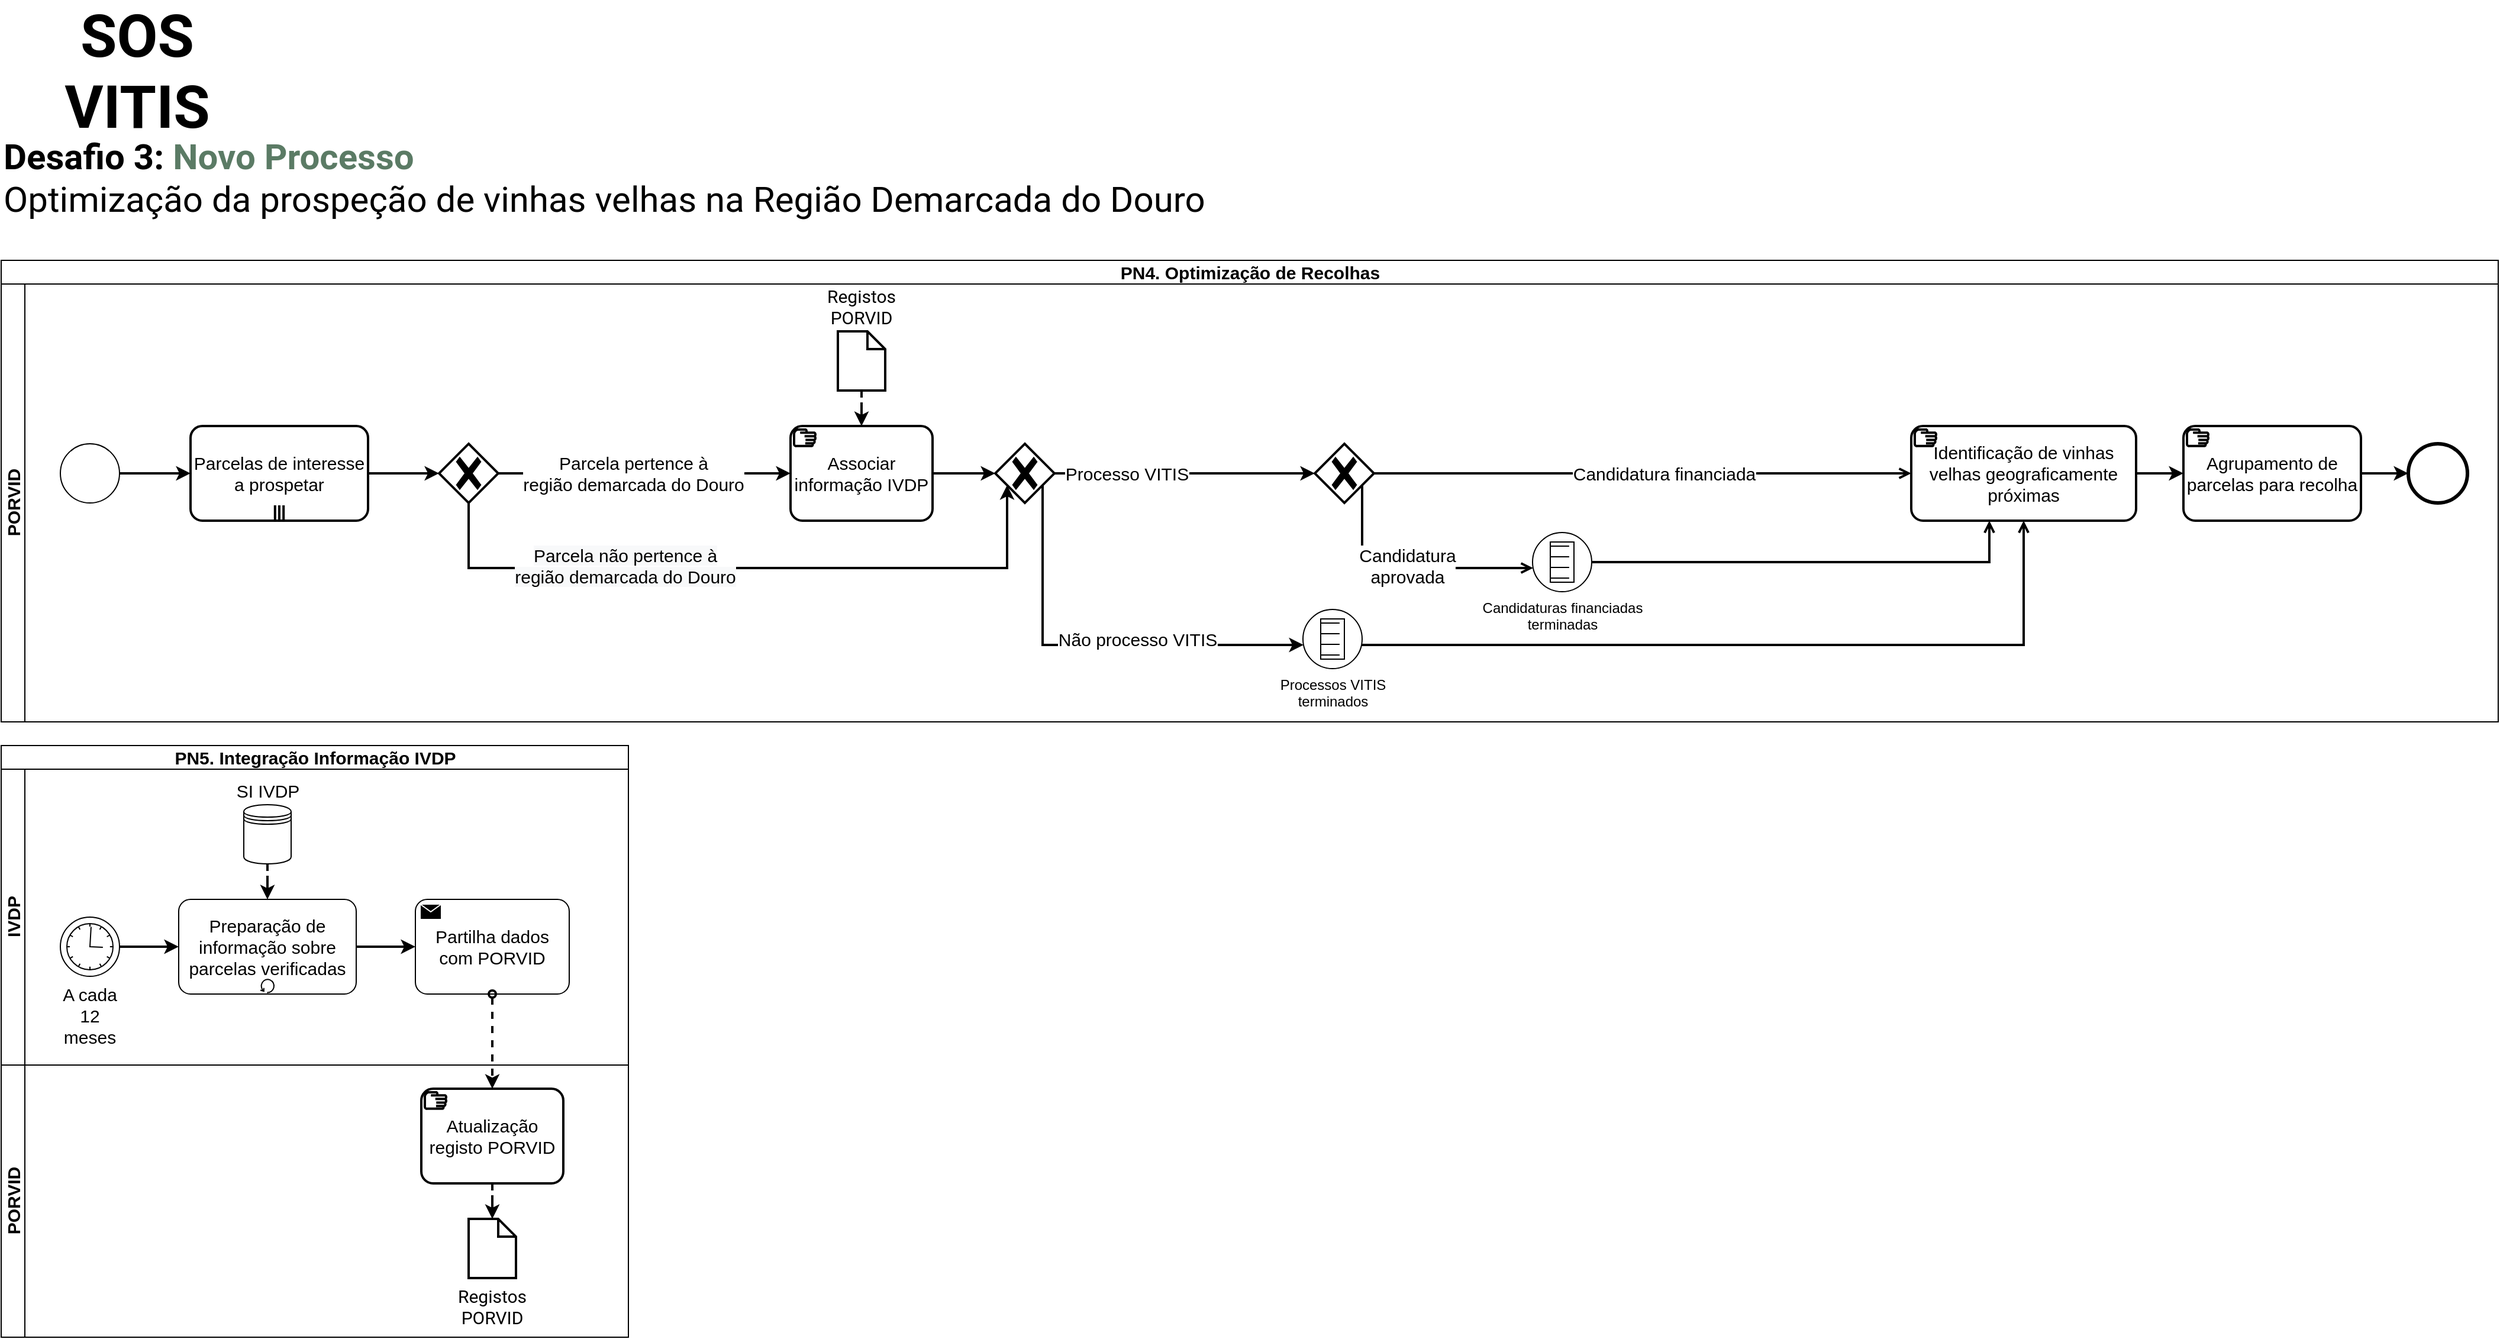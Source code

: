 <mxfile compressed="false" version="15.8.7" type="device">
  <diagram id="prtHgNgQTEPvFCAcTncT" name="Processos Alto Nível">
    <mxGraphModel dx="2370" dy="1493" grid="1" gridSize="10" guides="1" tooltips="1" connect="1" arrows="1" fold="1" page="1" pageScale="1" pageWidth="827" pageHeight="1169" math="0" shadow="0">
      <root>
        <mxCell id="0" />
        <mxCell id="1" parent="0" />
        <mxCell id="NLFkMVxidJrpuLbfi5vq-1" value="&lt;b&gt;Desafio 3: &lt;font color=&quot;#5b7b65&quot;&gt;Novo Processo&lt;/font&gt;&lt;/b&gt;&lt;br&gt;Optimização da prospeção de vinhas velhas na Região Demarcada do Douro" style="text;html=1;strokeColor=none;fillColor=none;align=left;verticalAlign=middle;whiteSpace=wrap;rounded=0;fontSize=30;fontFamily=Roboto;fontSource=https%3A%2F%2Ffonts.googleapis.com%2Fcss%3Ffamily%3DRoboto;" parent="1" vertex="1">
          <mxGeometry x="40" y="120" width="1060" height="100" as="geometry" />
        </mxCell>
        <mxCell id="8Ae6zeDYgx-UutW48Nks-54" value="&lt;font style=&quot;font-size: 50px;&quot;&gt;&lt;b style=&quot;font-size: 50px;&quot;&gt;SOS VITIS&lt;/b&gt;&lt;/font&gt;" style="text;html=1;strokeColor=none;fillColor=none;align=center;verticalAlign=middle;whiteSpace=wrap;rounded=0;fontFamily=Roboto;fontSize=50;fontColor=#000000;fontSource=https%3A%2F%2Ffonts.googleapis.com%2Fcss%3Ffamily%3DRoboto;" parent="1" vertex="1">
          <mxGeometry x="40" y="40" width="230" height="80" as="geometry" />
        </mxCell>
        <mxCell id="RrkdCd4so9SFuspl1RXy-1" value="&lt;span style=&quot;font-size: 15px ; background-color: rgb(255 , 255 , 255)&quot;&gt;PN4. Optimização de Recolhas&lt;/span&gt;" style="swimlane;html=1;childLayout=stackLayout;resizeParent=1;resizeParentMax=0;horizontal=1;startSize=20;horizontalStack=0;" parent="1" vertex="1">
          <mxGeometry x="40" y="240" width="2110" height="390" as="geometry">
            <mxRectangle x="40" y="1730" width="250" height="20" as="alternateBounds" />
          </mxGeometry>
        </mxCell>
        <mxCell id="RrkdCd4so9SFuspl1RXy-3" value="&lt;span style=&quot;font-size: 15px&quot;&gt;PORVID&lt;/span&gt;" style="swimlane;html=1;startSize=20;horizontal=0;" parent="RrkdCd4so9SFuspl1RXy-1" vertex="1">
          <mxGeometry y="20" width="2110" height="370" as="geometry" />
        </mxCell>
        <mxCell id="RrkdCd4so9SFuspl1RXy-9" value="" style="points=[[0.25,0.25,0],[0.5,0,0],[0.75,0.25,0],[1,0.5,0],[0.75,0.75,0],[0.5,1,0],[0.25,0.75,0],[0,0.5,0]];shape=mxgraph.bpmn.gateway2;html=1;verticalLabelPosition=bottom;labelBackgroundColor=#ffffff;verticalAlign=top;align=center;perimeter=rhombusPerimeter;outlineConnect=0;outline=none;symbol=none;gwType=exclusive;fontSize=15;strokeWidth=2;" parent="RrkdCd4so9SFuspl1RXy-3" vertex="1">
          <mxGeometry x="840" y="135" width="50" height="50" as="geometry" />
        </mxCell>
        <mxCell id="RrkdCd4so9SFuspl1RXy-10" value="Processo VITIS" style="edgeStyle=orthogonalEdgeStyle;rounded=0;orthogonalLoop=1;jettySize=auto;html=1;fontSize=15;startArrow=none;startFill=0;endArrow=classic;endFill=1;strokeWidth=2;" parent="RrkdCd4so9SFuspl1RXy-3" source="RrkdCd4so9SFuspl1RXy-9" target="RrkdCd4so9SFuspl1RXy-33" edge="1">
          <mxGeometry x="-0.448" relative="1" as="geometry">
            <mxPoint x="1230" y="160" as="targetPoint" />
            <mxPoint as="offset" />
          </mxGeometry>
        </mxCell>
        <mxCell id="RrkdCd4so9SFuspl1RXy-11" style="edgeStyle=orthogonalEdgeStyle;rounded=0;orthogonalLoop=1;jettySize=auto;html=1;fontSize=15;startArrow=none;startFill=0;endArrow=classic;endFill=1;strokeWidth=2;" parent="RrkdCd4so9SFuspl1RXy-3" source="RrkdCd4so9SFuspl1RXy-9" target="RrkdCd4so9SFuspl1RXy-23" edge="1">
          <mxGeometry relative="1" as="geometry">
            <Array as="points">
              <mxPoint x="880" y="305" />
            </Array>
            <mxPoint x="1150" y="255" as="targetPoint" />
          </mxGeometry>
        </mxCell>
        <mxCell id="RrkdCd4so9SFuspl1RXy-12" value="Não processo VITIS" style="edgeLabel;html=1;align=center;verticalAlign=middle;resizable=0;points=[];fontSize=15;" parent="RrkdCd4so9SFuspl1RXy-11" vertex="1" connectable="0">
          <mxGeometry x="-0.097" y="-1" relative="1" as="geometry">
            <mxPoint x="54" y="-6" as="offset" />
          </mxGeometry>
        </mxCell>
        <mxCell id="RrkdCd4so9SFuspl1RXy-13" style="edgeStyle=orthogonalEdgeStyle;rounded=0;orthogonalLoop=1;jettySize=auto;html=1;startArrow=none;startFill=0;endArrow=classic;endFill=1;strokeWidth=2;" parent="RrkdCd4so9SFuspl1RXy-3" source="RrkdCd4so9SFuspl1RXy-72" target="RrkdCd4so9SFuspl1RXy-17" edge="1">
          <mxGeometry relative="1" as="geometry">
            <mxPoint x="2138.0" y="160.0" as="targetPoint" />
            <mxPoint x="2064" y="160" as="sourcePoint" />
          </mxGeometry>
        </mxCell>
        <mxCell id="RrkdCd4so9SFuspl1RXy-17" value="" style="points=[[0.145,0.145,0],[0.5,0,0],[0.855,0.145,0],[1,0.5,0],[0.855,0.855,0],[0.5,1,0],[0.145,0.855,0],[0,0.5,0]];shape=mxgraph.bpmn.event;html=1;verticalLabelPosition=bottom;labelBackgroundColor=#ffffff;verticalAlign=top;align=center;perimeter=ellipsePerimeter;outlineConnect=0;aspect=fixed;outline=end;symbol=terminate2;rounded=0;shadow=0;glass=0;sketch=0;fontSize=15;" parent="RrkdCd4so9SFuspl1RXy-3" vertex="1">
          <mxGeometry x="2034" y="135" width="50" height="50" as="geometry" />
        </mxCell>
        <mxCell id="RrkdCd4so9SFuspl1RXy-18" style="edgeStyle=orthogonalEdgeStyle;rounded=0;jumpStyle=arc;orthogonalLoop=1;jettySize=auto;html=1;labelBackgroundColor=default;fontSize=15;startArrow=none;startFill=0;endArrow=classic;endFill=1;strokeWidth=2;" parent="RrkdCd4so9SFuspl1RXy-3" source="RrkdCd4so9SFuspl1RXy-19" target="RrkdCd4so9SFuspl1RXy-21" edge="1">
          <mxGeometry relative="1" as="geometry" />
        </mxCell>
        <mxCell id="RrkdCd4so9SFuspl1RXy-19" value="" style="points=[[0.145,0.145,0],[0.5,0,0],[0.855,0.145,0],[1,0.5,0],[0.855,0.855,0],[0.5,1,0],[0.145,0.855,0],[0,0.5,0]];shape=mxgraph.bpmn.event;html=1;verticalLabelPosition=bottom;labelBackgroundColor=#ffffff;verticalAlign=top;align=center;perimeter=ellipsePerimeter;outlineConnect=0;aspect=fixed;outline=standard;symbol=general;" parent="RrkdCd4so9SFuspl1RXy-3" vertex="1">
          <mxGeometry x="50" y="135" width="50" height="50" as="geometry" />
        </mxCell>
        <mxCell id="RrkdCd4so9SFuspl1RXy-20" style="edgeStyle=orthogonalEdgeStyle;rounded=0;jumpStyle=arc;orthogonalLoop=1;jettySize=auto;html=1;labelBackgroundColor=default;fontSize=15;startArrow=none;startFill=0;endArrow=classic;endFill=1;strokeWidth=2;" parent="RrkdCd4so9SFuspl1RXy-3" source="RrkdCd4so9SFuspl1RXy-21" target="RrkdCd4so9SFuspl1RXy-27" edge="1">
          <mxGeometry relative="1" as="geometry">
            <mxPoint x="410" y="150.0" as="sourcePoint" />
            <mxPoint x="370.0" y="150" as="targetPoint" />
          </mxGeometry>
        </mxCell>
        <mxCell id="RrkdCd4so9SFuspl1RXy-21" value="Parcelas de interesse a prospetar" style="points=[[0.25,0,0],[0.5,0,0],[0.75,0,0],[1,0.25,0],[1,0.5,0],[1,0.75,0],[0.75,1,0],[0.5,1,0],[0.25,1,0],[0,0.75,0],[0,0.5,0],[0,0.25,0]];shape=mxgraph.bpmn.task;whiteSpace=wrap;rectStyle=rounded;size=10;taskMarker=abstract;isLoopMultiParallel=1;fontSize=15;strokeWidth=2;" parent="RrkdCd4so9SFuspl1RXy-3" vertex="1">
          <mxGeometry x="160" y="120" width="150" height="80" as="geometry" />
        </mxCell>
        <mxCell id="RrkdCd4so9SFuspl1RXy-22" style="edgeStyle=orthogonalEdgeStyle;rounded=0;jumpStyle=arc;orthogonalLoop=1;jettySize=auto;html=1;labelBackgroundColor=default;fontSize=15;startArrow=none;startFill=0;endArrow=open;endFill=0;strokeWidth=2;" parent="RrkdCd4so9SFuspl1RXy-3" source="RrkdCd4so9SFuspl1RXy-23" target="RrkdCd4so9SFuspl1RXy-70" edge="1">
          <mxGeometry relative="1" as="geometry">
            <Array as="points">
              <mxPoint x="1709" y="305" />
            </Array>
          </mxGeometry>
        </mxCell>
        <mxCell id="RrkdCd4so9SFuspl1RXy-23" value="Processos VITIS &lt;br&gt;terminados" style="points=[[0.145,0.145,0],[0.5,0,0],[0.855,0.145,0],[1,0.5,0],[0.855,0.855,0],[0.5,1,0],[0.145,0.855,0],[0,0.5,0]];shape=mxgraph.bpmn.event;html=1;verticalLabelPosition=bottom;labelBackgroundColor=#ffffff;verticalAlign=top;align=center;perimeter=ellipsePerimeter;outlineConnect=0;aspect=fixed;outline=standard;symbol=conditional;fillColor=none;" parent="RrkdCd4so9SFuspl1RXy-3" vertex="1">
          <mxGeometry x="1100" y="275" width="50" height="50" as="geometry" />
        </mxCell>
        <mxCell id="RrkdCd4so9SFuspl1RXy-24" value="Parcela pertence à&lt;br&gt;região demarcada do Douro" style="edgeStyle=orthogonalEdgeStyle;rounded=0;jumpStyle=arc;orthogonalLoop=1;jettySize=auto;html=1;labelBackgroundColor=default;fontSize=15;startArrow=none;startFill=0;endArrow=classic;endFill=1;strokeWidth=2;" parent="RrkdCd4so9SFuspl1RXy-3" source="RrkdCd4so9SFuspl1RXy-27" target="RrkdCd4so9SFuspl1RXy-69" edge="1">
          <mxGeometry x="-0.071" relative="1" as="geometry">
            <mxPoint x="670" y="160" as="targetPoint" />
            <mxPoint x="-1" as="offset" />
          </mxGeometry>
        </mxCell>
        <mxCell id="RrkdCd4so9SFuspl1RXy-25" style="edgeStyle=orthogonalEdgeStyle;rounded=0;jumpStyle=arc;orthogonalLoop=1;jettySize=auto;html=1;labelBackgroundColor=default;fontSize=15;startArrow=none;startFill=0;endArrow=classic;endFill=1;strokeWidth=2;" parent="RrkdCd4so9SFuspl1RXy-3" source="RrkdCd4so9SFuspl1RXy-27" target="RrkdCd4so9SFuspl1RXy-9" edge="1">
          <mxGeometry relative="1" as="geometry">
            <mxPoint x="830" y="240" as="targetPoint" />
            <Array as="points">
              <mxPoint x="395" y="240" />
              <mxPoint x="850" y="240" />
            </Array>
          </mxGeometry>
        </mxCell>
        <mxCell id="RrkdCd4so9SFuspl1RXy-26" value="&lt;span style=&quot;background-color: rgb(248 , 249 , 250)&quot;&gt;Parcela não pertence à&lt;/span&gt;&lt;br style=&quot;background-color: rgb(248 , 249 , 250)&quot;&gt;&lt;span style=&quot;background-color: rgb(248 , 249 , 250)&quot;&gt;região demarcada do Douro&lt;/span&gt;" style="edgeLabel;html=1;align=center;verticalAlign=middle;resizable=0;points=[];fontSize=15;" parent="RrkdCd4so9SFuspl1RXy-25" vertex="1" connectable="0">
          <mxGeometry x="0.134" y="2" relative="1" as="geometry">
            <mxPoint x="-142" as="offset" />
          </mxGeometry>
        </mxCell>
        <mxCell id="RrkdCd4so9SFuspl1RXy-27" value="" style="points=[[0.25,0.25,0],[0.5,0,0],[0.75,0.25,0],[1,0.5,0],[0.75,0.75,0],[0.5,1,0],[0.25,0.75,0],[0,0.5,0]];shape=mxgraph.bpmn.gateway2;html=1;verticalLabelPosition=bottom;labelBackgroundColor=#ffffff;verticalAlign=top;align=center;perimeter=rhombusPerimeter;outlineConnect=0;outline=none;symbol=none;gwType=exclusive;fontSize=15;strokeWidth=2;" parent="RrkdCd4so9SFuspl1RXy-3" vertex="1">
          <mxGeometry x="370" y="135" width="50" height="50" as="geometry" />
        </mxCell>
        <mxCell id="RrkdCd4so9SFuspl1RXy-28" style="edgeStyle=orthogonalEdgeStyle;rounded=0;jumpStyle=arc;orthogonalLoop=1;jettySize=auto;html=1;labelBackgroundColor=default;fontSize=15;startArrow=none;startFill=0;endArrow=classic;endFill=1;strokeWidth=2;" parent="RrkdCd4so9SFuspl1RXy-3" source="RrkdCd4so9SFuspl1RXy-69" target="RrkdCd4so9SFuspl1RXy-9" edge="1">
          <mxGeometry relative="1" as="geometry">
            <mxPoint x="790" y="160" as="sourcePoint" />
          </mxGeometry>
        </mxCell>
        <mxCell id="RrkdCd4so9SFuspl1RXy-29" style="edgeStyle=orthogonalEdgeStyle;rounded=0;jumpStyle=arc;orthogonalLoop=1;jettySize=auto;html=1;labelBackgroundColor=default;fontSize=15;startArrow=none;startFill=0;endArrow=open;endFill=0;strokeWidth=2;" parent="RrkdCd4so9SFuspl1RXy-3" source="RrkdCd4so9SFuspl1RXy-33" target="RrkdCd4so9SFuspl1RXy-70" edge="1">
          <mxGeometry relative="1" as="geometry">
            <mxPoint x="1370" y="160" as="targetPoint" />
          </mxGeometry>
        </mxCell>
        <mxCell id="RrkdCd4so9SFuspl1RXy-30" value="Candidatura financiada" style="edgeLabel;html=1;align=center;verticalAlign=middle;resizable=0;points=[];fontSize=15;" parent="RrkdCd4so9SFuspl1RXy-29" vertex="1" connectable="0">
          <mxGeometry x="0.269" relative="1" as="geometry">
            <mxPoint x="-43" as="offset" />
          </mxGeometry>
        </mxCell>
        <mxCell id="RrkdCd4so9SFuspl1RXy-31" style="edgeStyle=orthogonalEdgeStyle;rounded=0;jumpStyle=arc;orthogonalLoop=1;jettySize=auto;html=1;labelBackgroundColor=default;fontSize=15;startArrow=none;startFill=0;endArrow=open;endFill=0;strokeWidth=2;" parent="RrkdCd4so9SFuspl1RXy-3" source="RrkdCd4so9SFuspl1RXy-33" target="RrkdCd4so9SFuspl1RXy-35" edge="1">
          <mxGeometry relative="1" as="geometry">
            <Array as="points">
              <mxPoint x="1150" y="240" />
            </Array>
          </mxGeometry>
        </mxCell>
        <mxCell id="RrkdCd4so9SFuspl1RXy-32" value="Candidatura &lt;br&gt;aprovada" style="edgeLabel;html=1;align=center;verticalAlign=middle;resizable=0;points=[];fontSize=15;" parent="RrkdCd4so9SFuspl1RXy-31" vertex="1" connectable="0">
          <mxGeometry x="0.008" y="2" relative="1" as="geometry">
            <mxPoint as="offset" />
          </mxGeometry>
        </mxCell>
        <mxCell id="RrkdCd4so9SFuspl1RXy-33" value="" style="points=[[0.25,0.25,0],[0.5,0,0],[0.75,0.25,0],[1,0.5,0],[0.75,0.75,0],[0.5,1,0],[0.25,0.75,0],[0,0.5,0]];shape=mxgraph.bpmn.gateway2;html=1;verticalLabelPosition=bottom;labelBackgroundColor=#ffffff;verticalAlign=top;align=center;perimeter=rhombusPerimeter;outlineConnect=0;outline=none;symbol=none;gwType=exclusive;fontSize=15;strokeWidth=2;" parent="RrkdCd4so9SFuspl1RXy-3" vertex="1">
          <mxGeometry x="1110" y="135" width="50" height="50" as="geometry" />
        </mxCell>
        <mxCell id="RrkdCd4so9SFuspl1RXy-34" style="edgeStyle=orthogonalEdgeStyle;rounded=0;jumpStyle=arc;orthogonalLoop=1;jettySize=auto;html=1;labelBackgroundColor=default;fontSize=15;startArrow=none;startFill=0;endArrow=open;endFill=0;strokeWidth=2;" parent="RrkdCd4so9SFuspl1RXy-3" source="RrkdCd4so9SFuspl1RXy-35" target="RrkdCd4so9SFuspl1RXy-70" edge="1">
          <mxGeometry relative="1" as="geometry">
            <mxPoint x="1460" y="200" as="targetPoint" />
            <Array as="points">
              <mxPoint x="1680" y="235" />
            </Array>
          </mxGeometry>
        </mxCell>
        <mxCell id="RrkdCd4so9SFuspl1RXy-35" value="Candidaturas financiadas &lt;br&gt;terminadas" style="points=[[0.145,0.145,0],[0.5,0,0],[0.855,0.145,0],[1,0.5,0],[0.855,0.855,0],[0.5,1,0],[0.145,0.855,0],[0,0.5,0]];shape=mxgraph.bpmn.event;html=1;verticalLabelPosition=bottom;labelBackgroundColor=#ffffff;verticalAlign=top;align=center;perimeter=ellipsePerimeter;outlineConnect=0;aspect=fixed;outline=standard;symbol=conditional;fillColor=none;" parent="RrkdCd4so9SFuspl1RXy-3" vertex="1">
          <mxGeometry x="1294" y="210" width="50" height="50" as="geometry" />
        </mxCell>
        <mxCell id="RrkdCd4so9SFuspl1RXy-51" style="edgeStyle=orthogonalEdgeStyle;rounded=0;jumpStyle=arc;orthogonalLoop=1;jettySize=auto;html=1;dashed=1;fontFamily=Roboto;fontSource=https%3A%2F%2Ffonts.googleapis.com%2Fcss%3Ffamily%3DRoboto;fontSize=15;fontColor=#000000;startArrow=none;startFill=0;endArrow=classic;endFill=1;strokeWidth=2;" parent="RrkdCd4so9SFuspl1RXy-3" source="RrkdCd4so9SFuspl1RXy-49" target="RrkdCd4so9SFuspl1RXy-69" edge="1">
          <mxGeometry relative="1" as="geometry">
            <mxPoint x="730" y="120" as="targetPoint" />
          </mxGeometry>
        </mxCell>
        <mxCell id="RrkdCd4so9SFuspl1RXy-49" value="Registos PORVID" style="shape=mxgraph.bpmn.data;labelPosition=center;verticalLabelPosition=top;align=center;verticalAlign=bottom;whiteSpace=wrap;size=15;html=1;fontFamily=Roboto;fontSource=https%3A%2F%2Ffonts.googleapis.com%2Fcss%3Ffamily%3DRoboto;fontSize=15;fontColor=#000000;strokeColor=default;strokeWidth=2;fillColor=default;gradientColor=none;" parent="RrkdCd4so9SFuspl1RXy-3" vertex="1">
          <mxGeometry x="707" y="40" width="40" height="50" as="geometry" />
        </mxCell>
        <mxCell id="RrkdCd4so9SFuspl1RXy-69" value="&lt;span style=&quot;font-family: &amp;#34;helvetica&amp;#34;&quot;&gt;Associar informação IVDP&lt;/span&gt;" style="points=[[0.25,0,0],[0.5,0,0],[0.75,0,0],[1,0.25,0],[1,0.5,0],[1,0.75,0],[0.75,1,0],[0.5,1,0],[0.25,1,0],[0,0.75,0],[0,0.5,0],[0,0.25,0]];shape=mxgraph.bpmn.task;whiteSpace=wrap;rectStyle=rounded;size=10;taskMarker=manual;fontFamily=Roboto;fontSource=https%3A%2F%2Ffonts.googleapis.com%2Fcss%3Ffamily%3DRoboto;fontSize=15;fontColor=#000000;strokeColor=default;strokeWidth=2;fillColor=default;gradientColor=none;html=1;" parent="RrkdCd4so9SFuspl1RXy-3" vertex="1">
          <mxGeometry x="667" y="120" width="120" height="80" as="geometry" />
        </mxCell>
        <mxCell id="RrkdCd4so9SFuspl1RXy-73" style="edgeStyle=orthogonalEdgeStyle;rounded=0;jumpStyle=arc;orthogonalLoop=1;jettySize=auto;html=1;fontFamily=Roboto;fontSource=https%3A%2F%2Ffonts.googleapis.com%2Fcss%3Ffamily%3DRoboto;fontSize=15;fontColor=#000000;startArrow=none;startFill=0;endArrow=classic;endFill=1;strokeWidth=2;" parent="RrkdCd4so9SFuspl1RXy-3" source="RrkdCd4so9SFuspl1RXy-70" target="RrkdCd4so9SFuspl1RXy-72" edge="1">
          <mxGeometry relative="1" as="geometry" />
        </mxCell>
        <mxCell id="RrkdCd4so9SFuspl1RXy-70" value="&lt;span style=&quot;font-family: &amp;#34;helvetica&amp;#34;&quot;&gt;Identificação de vinhas velhas&amp;nbsp;geograficamente próximas&lt;/span&gt;" style="points=[[0.25,0,0],[0.5,0,0],[0.75,0,0],[1,0.25,0],[1,0.5,0],[1,0.75,0],[0.75,1,0],[0.5,1,0],[0.25,1,0],[0,0.75,0],[0,0.5,0],[0,0.25,0]];shape=mxgraph.bpmn.task;whiteSpace=wrap;rectStyle=rounded;size=10;taskMarker=manual;fontFamily=Roboto;fontSource=https%3A%2F%2Ffonts.googleapis.com%2Fcss%3Ffamily%3DRoboto;fontSize=15;fontColor=#000000;strokeColor=default;strokeWidth=2;fillColor=default;gradientColor=none;html=1;" parent="RrkdCd4so9SFuspl1RXy-3" vertex="1">
          <mxGeometry x="1614" y="120" width="190" height="80" as="geometry" />
        </mxCell>
        <mxCell id="RrkdCd4so9SFuspl1RXy-72" value="&lt;span style=&quot;font-family: &amp;#34;helvetica&amp;#34;&quot;&gt;Agrupamento de parcelas para recolha&lt;/span&gt;" style="points=[[0.25,0,0],[0.5,0,0],[0.75,0,0],[1,0.25,0],[1,0.5,0],[1,0.75,0],[0.75,1,0],[0.5,1,0],[0.25,1,0],[0,0.75,0],[0,0.5,0],[0,0.25,0]];shape=mxgraph.bpmn.task;whiteSpace=wrap;rectStyle=rounded;size=10;taskMarker=manual;fontFamily=Roboto;fontSource=https%3A%2F%2Ffonts.googleapis.com%2Fcss%3Ffamily%3DRoboto;fontSize=15;fontColor=#000000;strokeColor=default;strokeWidth=2;fillColor=default;gradientColor=none;html=1;" parent="RrkdCd4so9SFuspl1RXy-3" vertex="1">
          <mxGeometry x="1844" y="120" width="150" height="80" as="geometry" />
        </mxCell>
        <mxCell id="RrkdCd4so9SFuspl1RXy-54" value="&lt;span style=&quot;background-color: rgb(255 , 255 , 255)&quot;&gt;PN5. Integração Informação IVDP&lt;/span&gt;" style="swimlane;html=1;childLayout=stackLayout;resizeParent=1;resizeParentMax=0;horizontal=1;startSize=20;horizontalStack=0;fontSize=15;" parent="1" vertex="1">
          <mxGeometry x="40" y="650" width="530" height="500" as="geometry" />
        </mxCell>
        <mxCell id="RrkdCd4so9SFuspl1RXy-55" value="IVDP" style="swimlane;html=1;startSize=20;horizontal=0;fontSize=15;" parent="RrkdCd4so9SFuspl1RXy-54" vertex="1">
          <mxGeometry y="20" width="530" height="250" as="geometry" />
        </mxCell>
        <mxCell id="RrkdCd4so9SFuspl1RXy-56" value="SI IVDP" style="shape=datastore;labelPosition=center;verticalLabelPosition=top;align=center;verticalAlign=bottom;rounded=0;shadow=0;glass=0;sketch=0;fontSize=15;html=1;" parent="RrkdCd4so9SFuspl1RXy-55" vertex="1">
          <mxGeometry x="205" y="30" width="40" height="50" as="geometry" />
        </mxCell>
        <mxCell id="RrkdCd4so9SFuspl1RXy-57" value="Partilha dados com PORVID" style="points=[[0.25,0,0],[0.5,0,0],[0.75,0,0],[1,0.25,0],[1,0.5,0],[1,0.75,0],[0.75,1,0],[0.5,1,0],[0.25,1,0],[0,0.75,0],[0,0.5,0],[0,0.25,0]];shape=mxgraph.bpmn.task;whiteSpace=wrap;rectStyle=rounded;size=10;taskMarker=send;rounded=0;shadow=0;glass=0;sketch=0;fontSize=15;align=center;verticalAlign=middle;html=1;strokeWidth=1;" parent="RrkdCd4so9SFuspl1RXy-55" vertex="1">
          <mxGeometry x="350" y="110" width="130" height="80" as="geometry" />
        </mxCell>
        <mxCell id="RrkdCd4so9SFuspl1RXy-58" value="&lt;span style=&quot;font-family: &amp;#34;helvetica&amp;#34;&quot;&gt;Preparação de informação sobre parcelas verificadas&lt;/span&gt;" style="points=[[0.25,0,0],[0.5,0,0],[0.75,0,0],[1,0.25,0],[1,0.5,0],[1,0.75,0],[0.75,1,0],[0.5,1,0],[0.25,1,0],[0,0.75,0],[0,0.5,0],[0,0.25,0]];shape=mxgraph.bpmn.task;whiteSpace=wrap;rectStyle=rounded;size=10;taskMarker=abstract;isLoopStandard=1;fontFamily=Roboto;fontSource=https%3A%2F%2Ffonts.googleapis.com%2Fcss%3Ffamily%3DRoboto;fontSize=15;fontColor=#000000;strokeColor=default;strokeWidth=1;fillColor=default;gradientColor=none;html=1;" parent="RrkdCd4so9SFuspl1RXy-55" vertex="1">
          <mxGeometry x="150" y="110" width="150" height="80" as="geometry" />
        </mxCell>
        <mxCell id="RrkdCd4so9SFuspl1RXy-59" style="edgeStyle=orthogonalEdgeStyle;rounded=0;jumpStyle=arc;orthogonalLoop=1;jettySize=auto;html=1;labelBackgroundColor=default;fontSize=15;startArrow=none;startFill=0;endArrow=classic;endFill=1;strokeWidth=2;" parent="RrkdCd4so9SFuspl1RXy-55" source="RrkdCd4so9SFuspl1RXy-62" target="RrkdCd4so9SFuspl1RXy-58" edge="1">
          <mxGeometry relative="1" as="geometry">
            <mxPoint x="150" y="150" as="targetPoint" />
            <mxPoint x="90" y="150" as="sourcePoint" />
          </mxGeometry>
        </mxCell>
        <mxCell id="RrkdCd4so9SFuspl1RXy-60" style="edgeStyle=orthogonalEdgeStyle;rounded=0;orthogonalLoop=1;jettySize=auto;html=1;fontSize=15;startArrow=none;startFill=0;endArrow=classic;endFill=1;strokeWidth=2;dashed=1;" parent="RrkdCd4so9SFuspl1RXy-55" source="RrkdCd4so9SFuspl1RXy-56" target="RrkdCd4so9SFuspl1RXy-58" edge="1">
          <mxGeometry relative="1" as="geometry">
            <mxPoint x="225" y="190" as="targetPoint" />
          </mxGeometry>
        </mxCell>
        <mxCell id="RrkdCd4so9SFuspl1RXy-61" style="edgeStyle=orthogonalEdgeStyle;rounded=0;orthogonalLoop=1;jettySize=auto;html=1;fontSize=15;startArrow=none;startFill=0;endArrow=classic;endFill=1;strokeWidth=2;" parent="RrkdCd4so9SFuspl1RXy-55" source="RrkdCd4so9SFuspl1RXy-58" target="RrkdCd4so9SFuspl1RXy-57" edge="1">
          <mxGeometry relative="1" as="geometry">
            <mxPoint x="300" y="150" as="sourcePoint" />
          </mxGeometry>
        </mxCell>
        <mxCell id="RrkdCd4so9SFuspl1RXy-62" value="A cada 12 meses" style="points=[[0.145,0.145,0],[0.5,0,0],[0.855,0.145,0],[1,0.5,0],[0.855,0.855,0],[0.5,1,0],[0.145,0.855,0],[0,0.5,0]];shape=mxgraph.bpmn.event;html=1;verticalLabelPosition=bottom;labelBackgroundColor=#ffffff;verticalAlign=top;align=center;perimeter=ellipsePerimeter;outlineConnect=0;aspect=fixed;outline=standard;symbol=timer;fontSize=15;whiteSpace=wrap;" parent="RrkdCd4so9SFuspl1RXy-55" vertex="1">
          <mxGeometry x="50" y="125" width="50" height="50" as="geometry" />
        </mxCell>
        <mxCell id="RrkdCd4so9SFuspl1RXy-63" value="PORVID" style="swimlane;html=1;startSize=20;horizontal=0;fontSize=15;" parent="RrkdCd4so9SFuspl1RXy-54" vertex="1">
          <mxGeometry y="270" width="530" height="230" as="geometry" />
        </mxCell>
        <mxCell id="RrkdCd4so9SFuspl1RXy-64" style="edgeStyle=orthogonalEdgeStyle;rounded=0;orthogonalLoop=1;jettySize=auto;html=1;dashed=1;fontSize=15;strokeWidth=2;" parent="RrkdCd4so9SFuspl1RXy-63" source="RrkdCd4so9SFuspl1RXy-74" target="RrkdCd4so9SFuspl1RXy-68" edge="1">
          <mxGeometry relative="1" as="geometry">
            <mxPoint x="415" y="100" as="sourcePoint" />
            <mxPoint x="415" y="140" as="targetPoint" />
          </mxGeometry>
        </mxCell>
        <mxCell id="RrkdCd4so9SFuspl1RXy-68" value="Registos PORVID" style="shape=mxgraph.bpmn.data;labelPosition=center;verticalLabelPosition=bottom;align=center;verticalAlign=top;whiteSpace=wrap;size=15;html=1;fontFamily=Roboto;fontSource=https%3A%2F%2Ffonts.googleapis.com%2Fcss%3Ffamily%3DRoboto;fontSize=15;fontColor=#000000;strokeColor=default;strokeWidth=2;fillColor=default;gradientColor=none;" parent="RrkdCd4so9SFuspl1RXy-63" vertex="1">
          <mxGeometry x="395" y="130" width="40" height="50" as="geometry" />
        </mxCell>
        <mxCell id="RrkdCd4so9SFuspl1RXy-74" value="&lt;span style=&quot;font-family: &amp;#34;helvetica&amp;#34;&quot;&gt;Atualização registo PORVID&lt;/span&gt;" style="points=[[0.25,0,0],[0.5,0,0],[0.75,0,0],[1,0.25,0],[1,0.5,0],[1,0.75,0],[0.75,1,0],[0.5,1,0],[0.25,1,0],[0,0.75,0],[0,0.5,0],[0,0.25,0]];shape=mxgraph.bpmn.task;whiteSpace=wrap;rectStyle=rounded;size=10;taskMarker=manual;fontFamily=Roboto;fontSource=https%3A%2F%2Ffonts.googleapis.com%2Fcss%3Ffamily%3DRoboto;fontSize=15;fontColor=#000000;strokeColor=default;strokeWidth=2;fillColor=default;gradientColor=none;html=1;" parent="RrkdCd4so9SFuspl1RXy-63" vertex="1">
          <mxGeometry x="355" y="20" width="120" height="80" as="geometry" />
        </mxCell>
        <mxCell id="RrkdCd4so9SFuspl1RXy-67" style="edgeStyle=orthogonalEdgeStyle;rounded=0;orthogonalLoop=1;jettySize=auto;html=1;fontSize=15;startArrow=oval;startFill=0;endArrow=classic;endFill=1;strokeWidth=2;dashed=1;" parent="RrkdCd4so9SFuspl1RXy-54" source="RrkdCd4so9SFuspl1RXy-57" target="RrkdCd4so9SFuspl1RXy-74" edge="1">
          <mxGeometry relative="1" as="geometry">
            <Array as="points" />
            <mxPoint x="415" y="290" as="targetPoint" />
            <mxPoint x="225" y="840" as="sourcePoint" />
          </mxGeometry>
        </mxCell>
      </root>
    </mxGraphModel>
  </diagram>
</mxfile>
